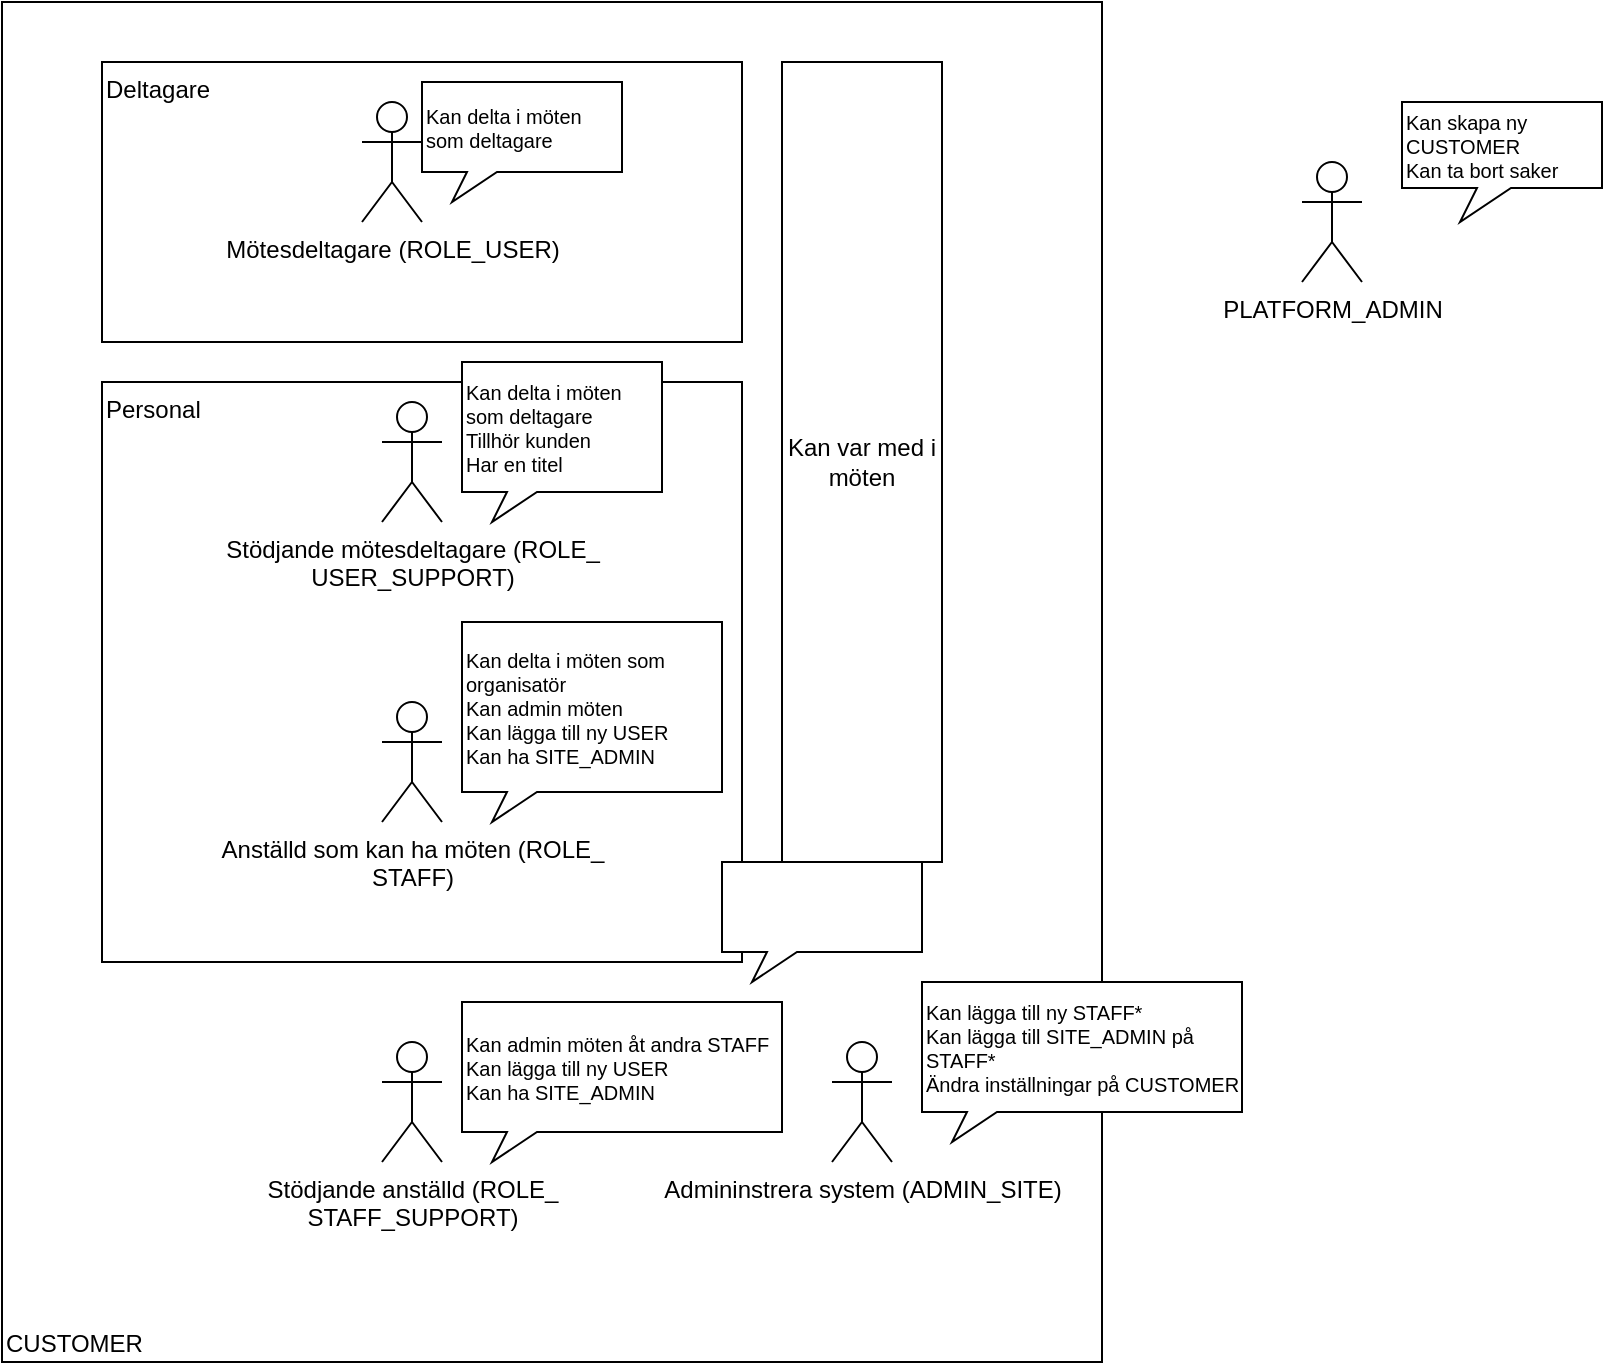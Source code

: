 <mxfile version="14.4.4" type="github">
  <diagram id="f80tGyujH1ioxX340dtu" name="Page-1">
    <mxGraphModel dx="1426" dy="2060" grid="1" gridSize="10" guides="1" tooltips="1" connect="1" arrows="1" fold="1" page="1" pageScale="1" pageWidth="827" pageHeight="1169" math="0" shadow="0">
      <root>
        <mxCell id="0" />
        <mxCell id="1" parent="0" />
        <mxCell id="FpeEruHiEG0ho4Uv4xyN-2" value="CUSTOMER" style="rounded=0;whiteSpace=wrap;html=1;align=left;verticalAlign=bottom;" vertex="1" parent="1">
          <mxGeometry y="-10" width="550" height="680" as="geometry" />
        </mxCell>
        <mxCell id="Hx5D3NNydIrSnGcZvrM5-19" value="Personal" style="rounded=0;whiteSpace=wrap;html=1;align=left;verticalAlign=top;" parent="1" vertex="1">
          <mxGeometry x="50" y="180" width="320" height="290" as="geometry" />
        </mxCell>
        <mxCell id="Hx5D3NNydIrSnGcZvrM5-18" value="Deltagare" style="rounded=0;whiteSpace=wrap;html=1;align=left;verticalAlign=top;" parent="1" vertex="1">
          <mxGeometry x="50" y="20" width="320" height="140" as="geometry" />
        </mxCell>
        <mxCell id="Hx5D3NNydIrSnGcZvrM5-1" value="Mötesdeltagare (ROLE_USER)" style="shape=umlActor;verticalLabelPosition=bottom;verticalAlign=top;html=1;outlineConnect=0;" parent="1" vertex="1">
          <mxGeometry x="180" y="40" width="30" height="60" as="geometry" />
        </mxCell>
        <mxCell id="Hx5D3NNydIrSnGcZvrM5-2" value="Stödjande mötesdeltagare (ROLE_&lt;br&gt;USER_SUPPORT)" style="shape=umlActor;verticalLabelPosition=bottom;verticalAlign=top;html=1;outlineConnect=0;" parent="1" vertex="1">
          <mxGeometry x="190" y="190" width="30" height="60" as="geometry" />
        </mxCell>
        <mxCell id="Hx5D3NNydIrSnGcZvrM5-3" value="Anställd som kan ha möten (ROLE_&lt;br&gt;STAFF)" style="shape=umlActor;verticalLabelPosition=bottom;verticalAlign=top;html=1;outlineConnect=0;" parent="1" vertex="1">
          <mxGeometry x="190" y="340" width="30" height="60" as="geometry" />
        </mxCell>
        <mxCell id="Hx5D3NNydIrSnGcZvrM5-10" value="Stödjande anställd (ROLE_&lt;br&gt;STAFF_SUPPORT)" style="shape=umlActor;verticalLabelPosition=bottom;verticalAlign=top;html=1;outlineConnect=0;" parent="1" vertex="1">
          <mxGeometry x="190" y="510" width="30" height="60" as="geometry" />
        </mxCell>
        <mxCell id="Hx5D3NNydIrSnGcZvrM5-20" value="Kan var med i möten" style="rounded=0;whiteSpace=wrap;html=1;" parent="1" vertex="1">
          <mxGeometry x="390" y="20" width="80" height="400" as="geometry" />
        </mxCell>
        <mxCell id="FpeEruHiEG0ho4Uv4xyN-1" value="PLATFORM_ADMIN" style="shape=umlActor;verticalLabelPosition=bottom;verticalAlign=top;html=1;outlineConnect=0;align=center;" vertex="1" parent="1">
          <mxGeometry x="650" y="70" width="30" height="60" as="geometry" />
        </mxCell>
        <mxCell id="FpeEruHiEG0ho4Uv4xyN-8" value="Admininstrera system (ADMIN_SITE)" style="shape=umlActor;verticalLabelPosition=bottom;verticalAlign=top;html=1;outlineConnect=0;" vertex="1" parent="1">
          <mxGeometry x="415" y="510" width="30" height="60" as="geometry" />
        </mxCell>
        <mxCell id="FpeEruHiEG0ho4Uv4xyN-18" value="Kan delta i möten som deltagare" style="whiteSpace=wrap;html=1;shape=mxgraph.basic.rectCallout;dx=30;dy=15;boundedLbl=1;align=left;fontSize=10;" vertex="1" parent="1">
          <mxGeometry x="210" y="30" width="100" height="60" as="geometry" />
        </mxCell>
        <mxCell id="FpeEruHiEG0ho4Uv4xyN-19" value="&lt;span&gt;Kan delta i möten som deltagare&lt;/span&gt;&lt;br&gt;&lt;span&gt;Tillhör kunden&lt;/span&gt;&lt;br&gt;&lt;span&gt;Har en titel&lt;/span&gt;" style="whiteSpace=wrap;html=1;shape=mxgraph.basic.rectCallout;dx=30;dy=15;boundedLbl=1;align=left;fontSize=10;" vertex="1" parent="1">
          <mxGeometry x="230" y="170" width="100" height="80" as="geometry" />
        </mxCell>
        <mxCell id="FpeEruHiEG0ho4Uv4xyN-20" value="&lt;span&gt;Kan delta i möten som organisatör&lt;/span&gt;&lt;br&gt;Kan admin möten&lt;br&gt;Kan lägga till ny USER&lt;br&gt;Kan ha SITE_ADMIN" style="whiteSpace=wrap;html=1;shape=mxgraph.basic.rectCallout;dx=30;dy=15;boundedLbl=1;align=left;fontSize=10;" vertex="1" parent="1">
          <mxGeometry x="230" y="300" width="130" height="100" as="geometry" />
        </mxCell>
        <mxCell id="FpeEruHiEG0ho4Uv4xyN-24" value="Kan admin möten åt andra STAFF&lt;br&gt;Kan lägga till ny USER&lt;br&gt;Kan ha SITE_ADMIN" style="whiteSpace=wrap;html=1;shape=mxgraph.basic.rectCallout;dx=30;dy=15;boundedLbl=1;align=left;fontSize=10;" vertex="1" parent="1">
          <mxGeometry x="230" y="490" width="160" height="80" as="geometry" />
        </mxCell>
        <mxCell id="FpeEruHiEG0ho4Uv4xyN-25" value="Kan lägga till ny STAFF*&lt;br&gt;Kan lägga till SITE_ADMIN på STAFF*&lt;br&gt;Ändra inställningar på CUSTOMER" style="whiteSpace=wrap;html=1;shape=mxgraph.basic.rectCallout;dx=30;dy=15;boundedLbl=1;align=left;fontSize=10;" vertex="1" parent="1">
          <mxGeometry x="460" y="480" width="160" height="80" as="geometry" />
        </mxCell>
        <mxCell id="FpeEruHiEG0ho4Uv4xyN-26" value="" style="whiteSpace=wrap;html=1;shape=mxgraph.basic.rectCallout;dx=30;dy=15;boundedLbl=1;fontSize=10;align=left;" vertex="1" parent="1">
          <mxGeometry x="360" y="420" width="100" height="60" as="geometry" />
        </mxCell>
        <mxCell id="FpeEruHiEG0ho4Uv4xyN-27" value="Kan skapa ny CUSTOMER&lt;br&gt;Kan ta bort saker" style="whiteSpace=wrap;html=1;shape=mxgraph.basic.rectCallout;dx=46;dy=17;boundedLbl=1;fontSize=10;align=left;" vertex="1" parent="1">
          <mxGeometry x="700" y="40" width="100" height="60" as="geometry" />
        </mxCell>
      </root>
    </mxGraphModel>
  </diagram>
</mxfile>
